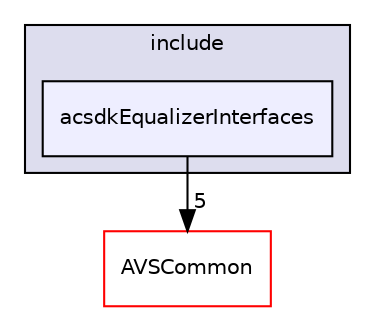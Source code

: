 digraph "/workplace/avs-device-sdk/capabilities/Equalizer/acsdkEqualizerInterfaces/include/acsdkEqualizerInterfaces" {
  compound=true
  node [ fontsize="10", fontname="Helvetica"];
  edge [ labelfontsize="10", labelfontname="Helvetica"];
  subgraph clusterdir_b9b4e583bc1ae50910ec521d666a459f {
    graph [ bgcolor="#ddddee", pencolor="black", label="include" fontname="Helvetica", fontsize="10", URL="dir_b9b4e583bc1ae50910ec521d666a459f.html"]
  dir_ca67f75ee75dc65d6a6809d7cbd3d51a [shape=box, label="acsdkEqualizerInterfaces", style="filled", fillcolor="#eeeeff", pencolor="black", URL="dir_ca67f75ee75dc65d6a6809d7cbd3d51a.html"];
  }
  dir_13e65effb2bde530b17b3d5eefcd0266 [shape=box label="AVSCommon" fillcolor="white" style="filled" color="red" URL="dir_13e65effb2bde530b17b3d5eefcd0266.html"];
  dir_ca67f75ee75dc65d6a6809d7cbd3d51a->dir_13e65effb2bde530b17b3d5eefcd0266 [headlabel="5", labeldistance=1.5 headhref="dir_000322_000017.html"];
}
